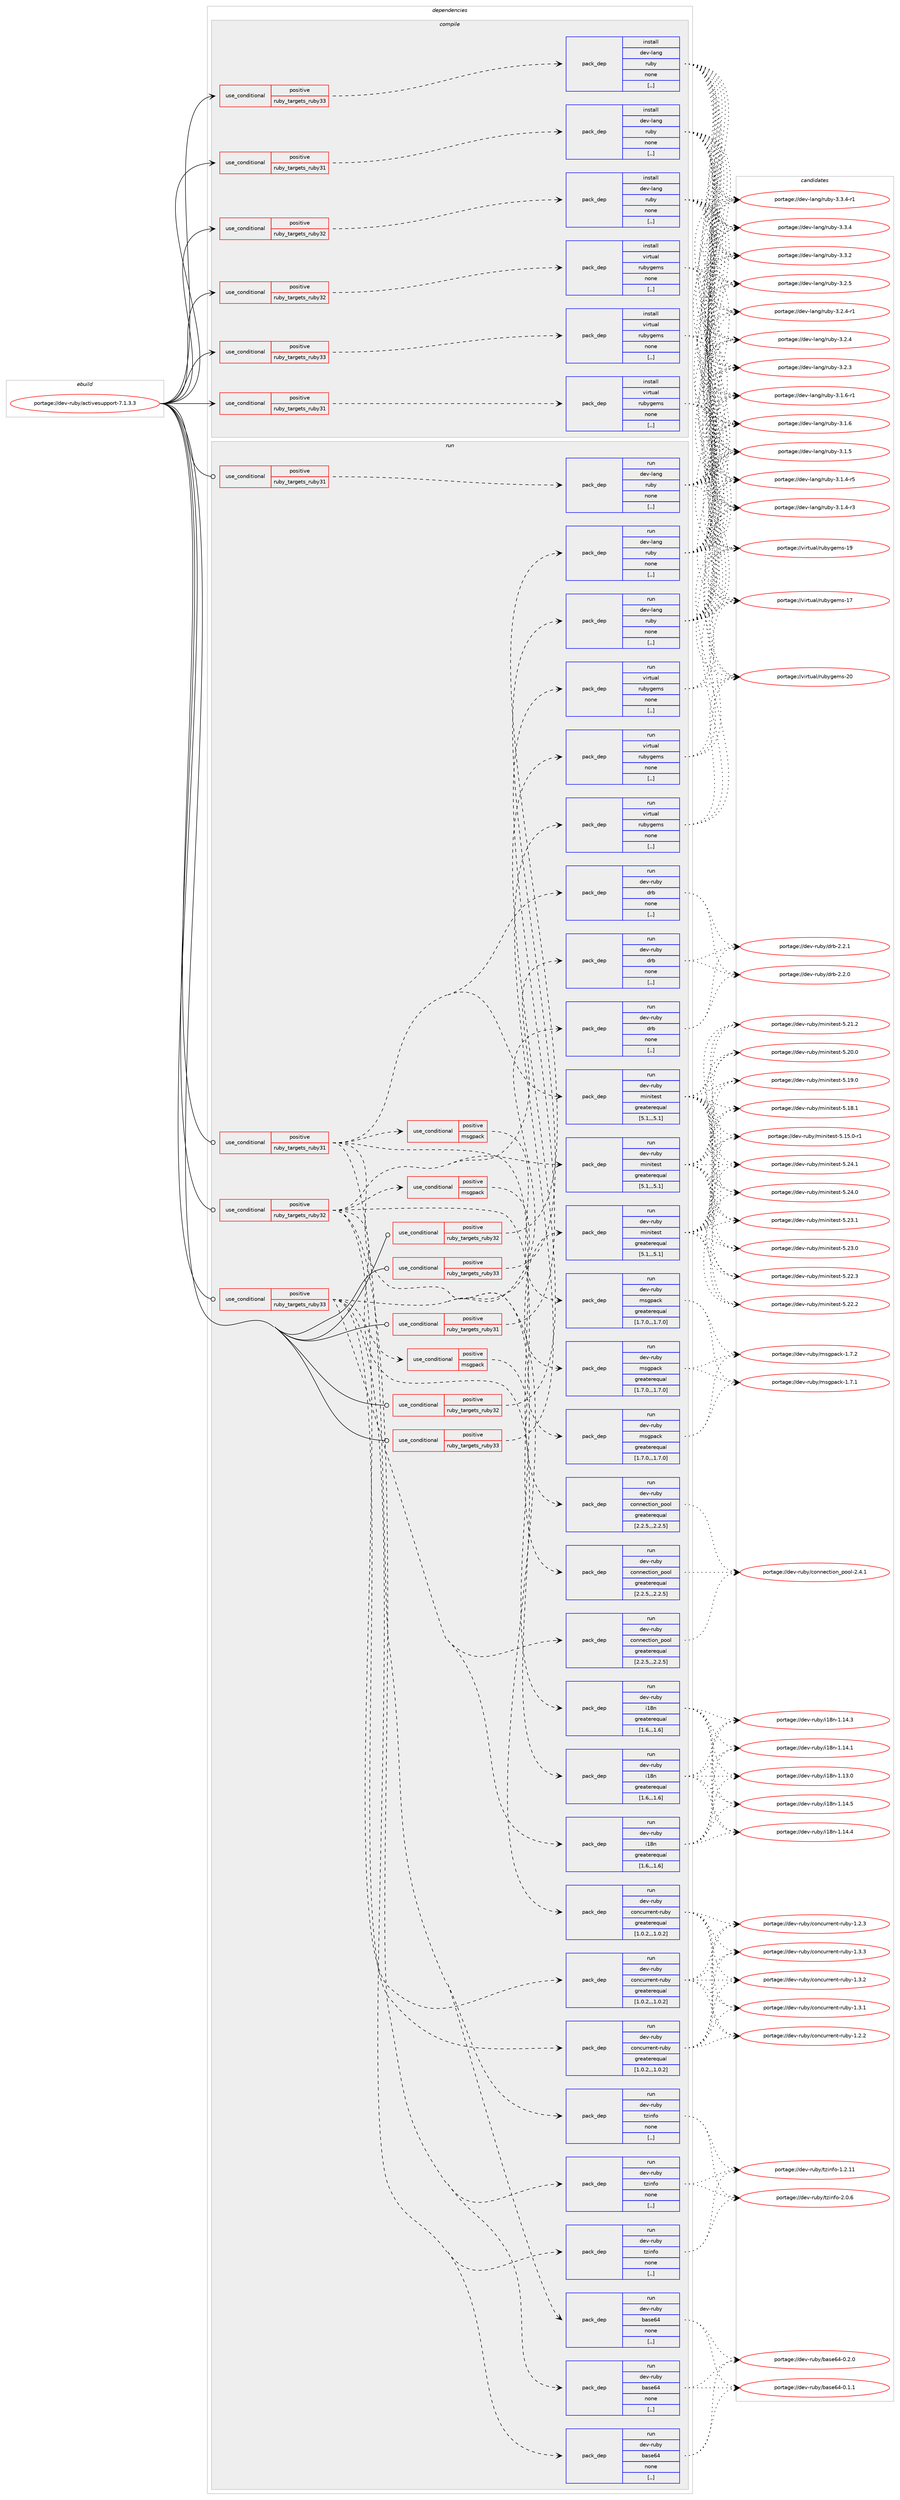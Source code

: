 digraph prolog {

# *************
# Graph options
# *************

newrank=true;
concentrate=true;
compound=true;
graph [rankdir=LR,fontname=Helvetica,fontsize=10,ranksep=1.5];#, ranksep=2.5, nodesep=0.2];
edge  [arrowhead=vee];
node  [fontname=Helvetica,fontsize=10];

# **********
# The ebuild
# **********

subgraph cluster_leftcol {
color=gray;
label=<<i>ebuild</i>>;
id [label="portage://dev-ruby/activesupport-7.1.3.3", color=red, width=4, href="../dev-ruby/activesupport-7.1.3.3.svg"];
}

# ****************
# The dependencies
# ****************

subgraph cluster_midcol {
color=gray;
label=<<i>dependencies</i>>;
subgraph cluster_compile {
fillcolor="#eeeeee";
style=filled;
label=<<i>compile</i>>;
subgraph cond43971 {
dependency175594 [label=<<TABLE BORDER="0" CELLBORDER="1" CELLSPACING="0" CELLPADDING="4"><TR><TD ROWSPAN="3" CELLPADDING="10">use_conditional</TD></TR><TR><TD>positive</TD></TR><TR><TD>ruby_targets_ruby31</TD></TR></TABLE>>, shape=none, color=red];
subgraph pack130342 {
dependency175595 [label=<<TABLE BORDER="0" CELLBORDER="1" CELLSPACING="0" CELLPADDING="4" WIDTH="220"><TR><TD ROWSPAN="6" CELLPADDING="30">pack_dep</TD></TR><TR><TD WIDTH="110">install</TD></TR><TR><TD>dev-lang</TD></TR><TR><TD>ruby</TD></TR><TR><TD>none</TD></TR><TR><TD>[,,]</TD></TR></TABLE>>, shape=none, color=blue];
}
dependency175594:e -> dependency175595:w [weight=20,style="dashed",arrowhead="vee"];
}
id:e -> dependency175594:w [weight=20,style="solid",arrowhead="vee"];
subgraph cond43972 {
dependency175596 [label=<<TABLE BORDER="0" CELLBORDER="1" CELLSPACING="0" CELLPADDING="4"><TR><TD ROWSPAN="3" CELLPADDING="10">use_conditional</TD></TR><TR><TD>positive</TD></TR><TR><TD>ruby_targets_ruby31</TD></TR></TABLE>>, shape=none, color=red];
subgraph pack130343 {
dependency175597 [label=<<TABLE BORDER="0" CELLBORDER="1" CELLSPACING="0" CELLPADDING="4" WIDTH="220"><TR><TD ROWSPAN="6" CELLPADDING="30">pack_dep</TD></TR><TR><TD WIDTH="110">install</TD></TR><TR><TD>virtual</TD></TR><TR><TD>rubygems</TD></TR><TR><TD>none</TD></TR><TR><TD>[,,]</TD></TR></TABLE>>, shape=none, color=blue];
}
dependency175596:e -> dependency175597:w [weight=20,style="dashed",arrowhead="vee"];
}
id:e -> dependency175596:w [weight=20,style="solid",arrowhead="vee"];
subgraph cond43973 {
dependency175598 [label=<<TABLE BORDER="0" CELLBORDER="1" CELLSPACING="0" CELLPADDING="4"><TR><TD ROWSPAN="3" CELLPADDING="10">use_conditional</TD></TR><TR><TD>positive</TD></TR><TR><TD>ruby_targets_ruby32</TD></TR></TABLE>>, shape=none, color=red];
subgraph pack130344 {
dependency175599 [label=<<TABLE BORDER="0" CELLBORDER="1" CELLSPACING="0" CELLPADDING="4" WIDTH="220"><TR><TD ROWSPAN="6" CELLPADDING="30">pack_dep</TD></TR><TR><TD WIDTH="110">install</TD></TR><TR><TD>dev-lang</TD></TR><TR><TD>ruby</TD></TR><TR><TD>none</TD></TR><TR><TD>[,,]</TD></TR></TABLE>>, shape=none, color=blue];
}
dependency175598:e -> dependency175599:w [weight=20,style="dashed",arrowhead="vee"];
}
id:e -> dependency175598:w [weight=20,style="solid",arrowhead="vee"];
subgraph cond43974 {
dependency175600 [label=<<TABLE BORDER="0" CELLBORDER="1" CELLSPACING="0" CELLPADDING="4"><TR><TD ROWSPAN="3" CELLPADDING="10">use_conditional</TD></TR><TR><TD>positive</TD></TR><TR><TD>ruby_targets_ruby32</TD></TR></TABLE>>, shape=none, color=red];
subgraph pack130345 {
dependency175601 [label=<<TABLE BORDER="0" CELLBORDER="1" CELLSPACING="0" CELLPADDING="4" WIDTH="220"><TR><TD ROWSPAN="6" CELLPADDING="30">pack_dep</TD></TR><TR><TD WIDTH="110">install</TD></TR><TR><TD>virtual</TD></TR><TR><TD>rubygems</TD></TR><TR><TD>none</TD></TR><TR><TD>[,,]</TD></TR></TABLE>>, shape=none, color=blue];
}
dependency175600:e -> dependency175601:w [weight=20,style="dashed",arrowhead="vee"];
}
id:e -> dependency175600:w [weight=20,style="solid",arrowhead="vee"];
subgraph cond43975 {
dependency175602 [label=<<TABLE BORDER="0" CELLBORDER="1" CELLSPACING="0" CELLPADDING="4"><TR><TD ROWSPAN="3" CELLPADDING="10">use_conditional</TD></TR><TR><TD>positive</TD></TR><TR><TD>ruby_targets_ruby33</TD></TR></TABLE>>, shape=none, color=red];
subgraph pack130346 {
dependency175603 [label=<<TABLE BORDER="0" CELLBORDER="1" CELLSPACING="0" CELLPADDING="4" WIDTH="220"><TR><TD ROWSPAN="6" CELLPADDING="30">pack_dep</TD></TR><TR><TD WIDTH="110">install</TD></TR><TR><TD>dev-lang</TD></TR><TR><TD>ruby</TD></TR><TR><TD>none</TD></TR><TR><TD>[,,]</TD></TR></TABLE>>, shape=none, color=blue];
}
dependency175602:e -> dependency175603:w [weight=20,style="dashed",arrowhead="vee"];
}
id:e -> dependency175602:w [weight=20,style="solid",arrowhead="vee"];
subgraph cond43976 {
dependency175604 [label=<<TABLE BORDER="0" CELLBORDER="1" CELLSPACING="0" CELLPADDING="4"><TR><TD ROWSPAN="3" CELLPADDING="10">use_conditional</TD></TR><TR><TD>positive</TD></TR><TR><TD>ruby_targets_ruby33</TD></TR></TABLE>>, shape=none, color=red];
subgraph pack130347 {
dependency175605 [label=<<TABLE BORDER="0" CELLBORDER="1" CELLSPACING="0" CELLPADDING="4" WIDTH="220"><TR><TD ROWSPAN="6" CELLPADDING="30">pack_dep</TD></TR><TR><TD WIDTH="110">install</TD></TR><TR><TD>virtual</TD></TR><TR><TD>rubygems</TD></TR><TR><TD>none</TD></TR><TR><TD>[,,]</TD></TR></TABLE>>, shape=none, color=blue];
}
dependency175604:e -> dependency175605:w [weight=20,style="dashed",arrowhead="vee"];
}
id:e -> dependency175604:w [weight=20,style="solid",arrowhead="vee"];
}
subgraph cluster_compileandrun {
fillcolor="#eeeeee";
style=filled;
label=<<i>compile and run</i>>;
}
subgraph cluster_run {
fillcolor="#eeeeee";
style=filled;
label=<<i>run</i>>;
subgraph cond43977 {
dependency175606 [label=<<TABLE BORDER="0" CELLBORDER="1" CELLSPACING="0" CELLPADDING="4"><TR><TD ROWSPAN="3" CELLPADDING="10">use_conditional</TD></TR><TR><TD>positive</TD></TR><TR><TD>ruby_targets_ruby31</TD></TR></TABLE>>, shape=none, color=red];
subgraph pack130348 {
dependency175607 [label=<<TABLE BORDER="0" CELLBORDER="1" CELLSPACING="0" CELLPADDING="4" WIDTH="220"><TR><TD ROWSPAN="6" CELLPADDING="30">pack_dep</TD></TR><TR><TD WIDTH="110">run</TD></TR><TR><TD>dev-lang</TD></TR><TR><TD>ruby</TD></TR><TR><TD>none</TD></TR><TR><TD>[,,]</TD></TR></TABLE>>, shape=none, color=blue];
}
dependency175606:e -> dependency175607:w [weight=20,style="dashed",arrowhead="vee"];
}
id:e -> dependency175606:w [weight=20,style="solid",arrowhead="odot"];
subgraph cond43978 {
dependency175608 [label=<<TABLE BORDER="0" CELLBORDER="1" CELLSPACING="0" CELLPADDING="4"><TR><TD ROWSPAN="3" CELLPADDING="10">use_conditional</TD></TR><TR><TD>positive</TD></TR><TR><TD>ruby_targets_ruby31</TD></TR></TABLE>>, shape=none, color=red];
subgraph pack130349 {
dependency175609 [label=<<TABLE BORDER="0" CELLBORDER="1" CELLSPACING="0" CELLPADDING="4" WIDTH="220"><TR><TD ROWSPAN="6" CELLPADDING="30">pack_dep</TD></TR><TR><TD WIDTH="110">run</TD></TR><TR><TD>dev-ruby</TD></TR><TR><TD>base64</TD></TR><TR><TD>none</TD></TR><TR><TD>[,,]</TD></TR></TABLE>>, shape=none, color=blue];
}
dependency175608:e -> dependency175609:w [weight=20,style="dashed",arrowhead="vee"];
subgraph pack130350 {
dependency175610 [label=<<TABLE BORDER="0" CELLBORDER="1" CELLSPACING="0" CELLPADDING="4" WIDTH="220"><TR><TD ROWSPAN="6" CELLPADDING="30">pack_dep</TD></TR><TR><TD WIDTH="110">run</TD></TR><TR><TD>dev-ruby</TD></TR><TR><TD>concurrent-ruby</TD></TR><TR><TD>greaterequal</TD></TR><TR><TD>[1.0.2,,,1.0.2]</TD></TR></TABLE>>, shape=none, color=blue];
}
dependency175608:e -> dependency175610:w [weight=20,style="dashed",arrowhead="vee"];
subgraph pack130351 {
dependency175611 [label=<<TABLE BORDER="0" CELLBORDER="1" CELLSPACING="0" CELLPADDING="4" WIDTH="220"><TR><TD ROWSPAN="6" CELLPADDING="30">pack_dep</TD></TR><TR><TD WIDTH="110">run</TD></TR><TR><TD>dev-ruby</TD></TR><TR><TD>connection_pool</TD></TR><TR><TD>greaterequal</TD></TR><TR><TD>[2.2.5,,,2.2.5]</TD></TR></TABLE>>, shape=none, color=blue];
}
dependency175608:e -> dependency175611:w [weight=20,style="dashed",arrowhead="vee"];
subgraph pack130352 {
dependency175612 [label=<<TABLE BORDER="0" CELLBORDER="1" CELLSPACING="0" CELLPADDING="4" WIDTH="220"><TR><TD ROWSPAN="6" CELLPADDING="30">pack_dep</TD></TR><TR><TD WIDTH="110">run</TD></TR><TR><TD>dev-ruby</TD></TR><TR><TD>drb</TD></TR><TR><TD>none</TD></TR><TR><TD>[,,]</TD></TR></TABLE>>, shape=none, color=blue];
}
dependency175608:e -> dependency175612:w [weight=20,style="dashed",arrowhead="vee"];
subgraph pack130353 {
dependency175613 [label=<<TABLE BORDER="0" CELLBORDER="1" CELLSPACING="0" CELLPADDING="4" WIDTH="220"><TR><TD ROWSPAN="6" CELLPADDING="30">pack_dep</TD></TR><TR><TD WIDTH="110">run</TD></TR><TR><TD>dev-ruby</TD></TR><TR><TD>i18n</TD></TR><TR><TD>greaterequal</TD></TR><TR><TD>[1.6,,,1.6]</TD></TR></TABLE>>, shape=none, color=blue];
}
dependency175608:e -> dependency175613:w [weight=20,style="dashed",arrowhead="vee"];
subgraph pack130354 {
dependency175614 [label=<<TABLE BORDER="0" CELLBORDER="1" CELLSPACING="0" CELLPADDING="4" WIDTH="220"><TR><TD ROWSPAN="6" CELLPADDING="30">pack_dep</TD></TR><TR><TD WIDTH="110">run</TD></TR><TR><TD>dev-ruby</TD></TR><TR><TD>minitest</TD></TR><TR><TD>greaterequal</TD></TR><TR><TD>[5.1,,,5.1]</TD></TR></TABLE>>, shape=none, color=blue];
}
dependency175608:e -> dependency175614:w [weight=20,style="dashed",arrowhead="vee"];
subgraph pack130355 {
dependency175615 [label=<<TABLE BORDER="0" CELLBORDER="1" CELLSPACING="0" CELLPADDING="4" WIDTH="220"><TR><TD ROWSPAN="6" CELLPADDING="30">pack_dep</TD></TR><TR><TD WIDTH="110">run</TD></TR><TR><TD>dev-ruby</TD></TR><TR><TD>tzinfo</TD></TR><TR><TD>none</TD></TR><TR><TD>[,,]</TD></TR></TABLE>>, shape=none, color=blue];
}
dependency175608:e -> dependency175615:w [weight=20,style="dashed",arrowhead="vee"];
subgraph cond43979 {
dependency175616 [label=<<TABLE BORDER="0" CELLBORDER="1" CELLSPACING="0" CELLPADDING="4"><TR><TD ROWSPAN="3" CELLPADDING="10">use_conditional</TD></TR><TR><TD>positive</TD></TR><TR><TD>msgpack</TD></TR></TABLE>>, shape=none, color=red];
subgraph pack130356 {
dependency175617 [label=<<TABLE BORDER="0" CELLBORDER="1" CELLSPACING="0" CELLPADDING="4" WIDTH="220"><TR><TD ROWSPAN="6" CELLPADDING="30">pack_dep</TD></TR><TR><TD WIDTH="110">run</TD></TR><TR><TD>dev-ruby</TD></TR><TR><TD>msgpack</TD></TR><TR><TD>greaterequal</TD></TR><TR><TD>[1.7.0,,,1.7.0]</TD></TR></TABLE>>, shape=none, color=blue];
}
dependency175616:e -> dependency175617:w [weight=20,style="dashed",arrowhead="vee"];
}
dependency175608:e -> dependency175616:w [weight=20,style="dashed",arrowhead="vee"];
}
id:e -> dependency175608:w [weight=20,style="solid",arrowhead="odot"];
subgraph cond43980 {
dependency175618 [label=<<TABLE BORDER="0" CELLBORDER="1" CELLSPACING="0" CELLPADDING="4"><TR><TD ROWSPAN="3" CELLPADDING="10">use_conditional</TD></TR><TR><TD>positive</TD></TR><TR><TD>ruby_targets_ruby31</TD></TR></TABLE>>, shape=none, color=red];
subgraph pack130357 {
dependency175619 [label=<<TABLE BORDER="0" CELLBORDER="1" CELLSPACING="0" CELLPADDING="4" WIDTH="220"><TR><TD ROWSPAN="6" CELLPADDING="30">pack_dep</TD></TR><TR><TD WIDTH="110">run</TD></TR><TR><TD>virtual</TD></TR><TR><TD>rubygems</TD></TR><TR><TD>none</TD></TR><TR><TD>[,,]</TD></TR></TABLE>>, shape=none, color=blue];
}
dependency175618:e -> dependency175619:w [weight=20,style="dashed",arrowhead="vee"];
}
id:e -> dependency175618:w [weight=20,style="solid",arrowhead="odot"];
subgraph cond43981 {
dependency175620 [label=<<TABLE BORDER="0" CELLBORDER="1" CELLSPACING="0" CELLPADDING="4"><TR><TD ROWSPAN="3" CELLPADDING="10">use_conditional</TD></TR><TR><TD>positive</TD></TR><TR><TD>ruby_targets_ruby32</TD></TR></TABLE>>, shape=none, color=red];
subgraph pack130358 {
dependency175621 [label=<<TABLE BORDER="0" CELLBORDER="1" CELLSPACING="0" CELLPADDING="4" WIDTH="220"><TR><TD ROWSPAN="6" CELLPADDING="30">pack_dep</TD></TR><TR><TD WIDTH="110">run</TD></TR><TR><TD>dev-lang</TD></TR><TR><TD>ruby</TD></TR><TR><TD>none</TD></TR><TR><TD>[,,]</TD></TR></TABLE>>, shape=none, color=blue];
}
dependency175620:e -> dependency175621:w [weight=20,style="dashed",arrowhead="vee"];
}
id:e -> dependency175620:w [weight=20,style="solid",arrowhead="odot"];
subgraph cond43982 {
dependency175622 [label=<<TABLE BORDER="0" CELLBORDER="1" CELLSPACING="0" CELLPADDING="4"><TR><TD ROWSPAN="3" CELLPADDING="10">use_conditional</TD></TR><TR><TD>positive</TD></TR><TR><TD>ruby_targets_ruby32</TD></TR></TABLE>>, shape=none, color=red];
subgraph pack130359 {
dependency175623 [label=<<TABLE BORDER="0" CELLBORDER="1" CELLSPACING="0" CELLPADDING="4" WIDTH="220"><TR><TD ROWSPAN="6" CELLPADDING="30">pack_dep</TD></TR><TR><TD WIDTH="110">run</TD></TR><TR><TD>dev-ruby</TD></TR><TR><TD>base64</TD></TR><TR><TD>none</TD></TR><TR><TD>[,,]</TD></TR></TABLE>>, shape=none, color=blue];
}
dependency175622:e -> dependency175623:w [weight=20,style="dashed",arrowhead="vee"];
subgraph pack130360 {
dependency175624 [label=<<TABLE BORDER="0" CELLBORDER="1" CELLSPACING="0" CELLPADDING="4" WIDTH="220"><TR><TD ROWSPAN="6" CELLPADDING="30">pack_dep</TD></TR><TR><TD WIDTH="110">run</TD></TR><TR><TD>dev-ruby</TD></TR><TR><TD>concurrent-ruby</TD></TR><TR><TD>greaterequal</TD></TR><TR><TD>[1.0.2,,,1.0.2]</TD></TR></TABLE>>, shape=none, color=blue];
}
dependency175622:e -> dependency175624:w [weight=20,style="dashed",arrowhead="vee"];
subgraph pack130361 {
dependency175625 [label=<<TABLE BORDER="0" CELLBORDER="1" CELLSPACING="0" CELLPADDING="4" WIDTH="220"><TR><TD ROWSPAN="6" CELLPADDING="30">pack_dep</TD></TR><TR><TD WIDTH="110">run</TD></TR><TR><TD>dev-ruby</TD></TR><TR><TD>connection_pool</TD></TR><TR><TD>greaterequal</TD></TR><TR><TD>[2.2.5,,,2.2.5]</TD></TR></TABLE>>, shape=none, color=blue];
}
dependency175622:e -> dependency175625:w [weight=20,style="dashed",arrowhead="vee"];
subgraph pack130362 {
dependency175626 [label=<<TABLE BORDER="0" CELLBORDER="1" CELLSPACING="0" CELLPADDING="4" WIDTH="220"><TR><TD ROWSPAN="6" CELLPADDING="30">pack_dep</TD></TR><TR><TD WIDTH="110">run</TD></TR><TR><TD>dev-ruby</TD></TR><TR><TD>drb</TD></TR><TR><TD>none</TD></TR><TR><TD>[,,]</TD></TR></TABLE>>, shape=none, color=blue];
}
dependency175622:e -> dependency175626:w [weight=20,style="dashed",arrowhead="vee"];
subgraph pack130363 {
dependency175627 [label=<<TABLE BORDER="0" CELLBORDER="1" CELLSPACING="0" CELLPADDING="4" WIDTH="220"><TR><TD ROWSPAN="6" CELLPADDING="30">pack_dep</TD></TR><TR><TD WIDTH="110">run</TD></TR><TR><TD>dev-ruby</TD></TR><TR><TD>i18n</TD></TR><TR><TD>greaterequal</TD></TR><TR><TD>[1.6,,,1.6]</TD></TR></TABLE>>, shape=none, color=blue];
}
dependency175622:e -> dependency175627:w [weight=20,style="dashed",arrowhead="vee"];
subgraph pack130364 {
dependency175628 [label=<<TABLE BORDER="0" CELLBORDER="1" CELLSPACING="0" CELLPADDING="4" WIDTH="220"><TR><TD ROWSPAN="6" CELLPADDING="30">pack_dep</TD></TR><TR><TD WIDTH="110">run</TD></TR><TR><TD>dev-ruby</TD></TR><TR><TD>minitest</TD></TR><TR><TD>greaterequal</TD></TR><TR><TD>[5.1,,,5.1]</TD></TR></TABLE>>, shape=none, color=blue];
}
dependency175622:e -> dependency175628:w [weight=20,style="dashed",arrowhead="vee"];
subgraph pack130365 {
dependency175629 [label=<<TABLE BORDER="0" CELLBORDER="1" CELLSPACING="0" CELLPADDING="4" WIDTH="220"><TR><TD ROWSPAN="6" CELLPADDING="30">pack_dep</TD></TR><TR><TD WIDTH="110">run</TD></TR><TR><TD>dev-ruby</TD></TR><TR><TD>tzinfo</TD></TR><TR><TD>none</TD></TR><TR><TD>[,,]</TD></TR></TABLE>>, shape=none, color=blue];
}
dependency175622:e -> dependency175629:w [weight=20,style="dashed",arrowhead="vee"];
subgraph cond43983 {
dependency175630 [label=<<TABLE BORDER="0" CELLBORDER="1" CELLSPACING="0" CELLPADDING="4"><TR><TD ROWSPAN="3" CELLPADDING="10">use_conditional</TD></TR><TR><TD>positive</TD></TR><TR><TD>msgpack</TD></TR></TABLE>>, shape=none, color=red];
subgraph pack130366 {
dependency175631 [label=<<TABLE BORDER="0" CELLBORDER="1" CELLSPACING="0" CELLPADDING="4" WIDTH="220"><TR><TD ROWSPAN="6" CELLPADDING="30">pack_dep</TD></TR><TR><TD WIDTH="110">run</TD></TR><TR><TD>dev-ruby</TD></TR><TR><TD>msgpack</TD></TR><TR><TD>greaterequal</TD></TR><TR><TD>[1.7.0,,,1.7.0]</TD></TR></TABLE>>, shape=none, color=blue];
}
dependency175630:e -> dependency175631:w [weight=20,style="dashed",arrowhead="vee"];
}
dependency175622:e -> dependency175630:w [weight=20,style="dashed",arrowhead="vee"];
}
id:e -> dependency175622:w [weight=20,style="solid",arrowhead="odot"];
subgraph cond43984 {
dependency175632 [label=<<TABLE BORDER="0" CELLBORDER="1" CELLSPACING="0" CELLPADDING="4"><TR><TD ROWSPAN="3" CELLPADDING="10">use_conditional</TD></TR><TR><TD>positive</TD></TR><TR><TD>ruby_targets_ruby32</TD></TR></TABLE>>, shape=none, color=red];
subgraph pack130367 {
dependency175633 [label=<<TABLE BORDER="0" CELLBORDER="1" CELLSPACING="0" CELLPADDING="4" WIDTH="220"><TR><TD ROWSPAN="6" CELLPADDING="30">pack_dep</TD></TR><TR><TD WIDTH="110">run</TD></TR><TR><TD>virtual</TD></TR><TR><TD>rubygems</TD></TR><TR><TD>none</TD></TR><TR><TD>[,,]</TD></TR></TABLE>>, shape=none, color=blue];
}
dependency175632:e -> dependency175633:w [weight=20,style="dashed",arrowhead="vee"];
}
id:e -> dependency175632:w [weight=20,style="solid",arrowhead="odot"];
subgraph cond43985 {
dependency175634 [label=<<TABLE BORDER="0" CELLBORDER="1" CELLSPACING="0" CELLPADDING="4"><TR><TD ROWSPAN="3" CELLPADDING="10">use_conditional</TD></TR><TR><TD>positive</TD></TR><TR><TD>ruby_targets_ruby33</TD></TR></TABLE>>, shape=none, color=red];
subgraph pack130368 {
dependency175635 [label=<<TABLE BORDER="0" CELLBORDER="1" CELLSPACING="0" CELLPADDING="4" WIDTH="220"><TR><TD ROWSPAN="6" CELLPADDING="30">pack_dep</TD></TR><TR><TD WIDTH="110">run</TD></TR><TR><TD>dev-lang</TD></TR><TR><TD>ruby</TD></TR><TR><TD>none</TD></TR><TR><TD>[,,]</TD></TR></TABLE>>, shape=none, color=blue];
}
dependency175634:e -> dependency175635:w [weight=20,style="dashed",arrowhead="vee"];
}
id:e -> dependency175634:w [weight=20,style="solid",arrowhead="odot"];
subgraph cond43986 {
dependency175636 [label=<<TABLE BORDER="0" CELLBORDER="1" CELLSPACING="0" CELLPADDING="4"><TR><TD ROWSPAN="3" CELLPADDING="10">use_conditional</TD></TR><TR><TD>positive</TD></TR><TR><TD>ruby_targets_ruby33</TD></TR></TABLE>>, shape=none, color=red];
subgraph pack130369 {
dependency175637 [label=<<TABLE BORDER="0" CELLBORDER="1" CELLSPACING="0" CELLPADDING="4" WIDTH="220"><TR><TD ROWSPAN="6" CELLPADDING="30">pack_dep</TD></TR><TR><TD WIDTH="110">run</TD></TR><TR><TD>dev-ruby</TD></TR><TR><TD>base64</TD></TR><TR><TD>none</TD></TR><TR><TD>[,,]</TD></TR></TABLE>>, shape=none, color=blue];
}
dependency175636:e -> dependency175637:w [weight=20,style="dashed",arrowhead="vee"];
subgraph pack130370 {
dependency175638 [label=<<TABLE BORDER="0" CELLBORDER="1" CELLSPACING="0" CELLPADDING="4" WIDTH="220"><TR><TD ROWSPAN="6" CELLPADDING="30">pack_dep</TD></TR><TR><TD WIDTH="110">run</TD></TR><TR><TD>dev-ruby</TD></TR><TR><TD>concurrent-ruby</TD></TR><TR><TD>greaterequal</TD></TR><TR><TD>[1.0.2,,,1.0.2]</TD></TR></TABLE>>, shape=none, color=blue];
}
dependency175636:e -> dependency175638:w [weight=20,style="dashed",arrowhead="vee"];
subgraph pack130371 {
dependency175639 [label=<<TABLE BORDER="0" CELLBORDER="1" CELLSPACING="0" CELLPADDING="4" WIDTH="220"><TR><TD ROWSPAN="6" CELLPADDING="30">pack_dep</TD></TR><TR><TD WIDTH="110">run</TD></TR><TR><TD>dev-ruby</TD></TR><TR><TD>connection_pool</TD></TR><TR><TD>greaterequal</TD></TR><TR><TD>[2.2.5,,,2.2.5]</TD></TR></TABLE>>, shape=none, color=blue];
}
dependency175636:e -> dependency175639:w [weight=20,style="dashed",arrowhead="vee"];
subgraph pack130372 {
dependency175640 [label=<<TABLE BORDER="0" CELLBORDER="1" CELLSPACING="0" CELLPADDING="4" WIDTH="220"><TR><TD ROWSPAN="6" CELLPADDING="30">pack_dep</TD></TR><TR><TD WIDTH="110">run</TD></TR><TR><TD>dev-ruby</TD></TR><TR><TD>drb</TD></TR><TR><TD>none</TD></TR><TR><TD>[,,]</TD></TR></TABLE>>, shape=none, color=blue];
}
dependency175636:e -> dependency175640:w [weight=20,style="dashed",arrowhead="vee"];
subgraph pack130373 {
dependency175641 [label=<<TABLE BORDER="0" CELLBORDER="1" CELLSPACING="0" CELLPADDING="4" WIDTH="220"><TR><TD ROWSPAN="6" CELLPADDING="30">pack_dep</TD></TR><TR><TD WIDTH="110">run</TD></TR><TR><TD>dev-ruby</TD></TR><TR><TD>i18n</TD></TR><TR><TD>greaterequal</TD></TR><TR><TD>[1.6,,,1.6]</TD></TR></TABLE>>, shape=none, color=blue];
}
dependency175636:e -> dependency175641:w [weight=20,style="dashed",arrowhead="vee"];
subgraph pack130374 {
dependency175642 [label=<<TABLE BORDER="0" CELLBORDER="1" CELLSPACING="0" CELLPADDING="4" WIDTH="220"><TR><TD ROWSPAN="6" CELLPADDING="30">pack_dep</TD></TR><TR><TD WIDTH="110">run</TD></TR><TR><TD>dev-ruby</TD></TR><TR><TD>minitest</TD></TR><TR><TD>greaterequal</TD></TR><TR><TD>[5.1,,,5.1]</TD></TR></TABLE>>, shape=none, color=blue];
}
dependency175636:e -> dependency175642:w [weight=20,style="dashed",arrowhead="vee"];
subgraph pack130375 {
dependency175643 [label=<<TABLE BORDER="0" CELLBORDER="1" CELLSPACING="0" CELLPADDING="4" WIDTH="220"><TR><TD ROWSPAN="6" CELLPADDING="30">pack_dep</TD></TR><TR><TD WIDTH="110">run</TD></TR><TR><TD>dev-ruby</TD></TR><TR><TD>tzinfo</TD></TR><TR><TD>none</TD></TR><TR><TD>[,,]</TD></TR></TABLE>>, shape=none, color=blue];
}
dependency175636:e -> dependency175643:w [weight=20,style="dashed",arrowhead="vee"];
subgraph cond43987 {
dependency175644 [label=<<TABLE BORDER="0" CELLBORDER="1" CELLSPACING="0" CELLPADDING="4"><TR><TD ROWSPAN="3" CELLPADDING="10">use_conditional</TD></TR><TR><TD>positive</TD></TR><TR><TD>msgpack</TD></TR></TABLE>>, shape=none, color=red];
subgraph pack130376 {
dependency175645 [label=<<TABLE BORDER="0" CELLBORDER="1" CELLSPACING="0" CELLPADDING="4" WIDTH="220"><TR><TD ROWSPAN="6" CELLPADDING="30">pack_dep</TD></TR><TR><TD WIDTH="110">run</TD></TR><TR><TD>dev-ruby</TD></TR><TR><TD>msgpack</TD></TR><TR><TD>greaterequal</TD></TR><TR><TD>[1.7.0,,,1.7.0]</TD></TR></TABLE>>, shape=none, color=blue];
}
dependency175644:e -> dependency175645:w [weight=20,style="dashed",arrowhead="vee"];
}
dependency175636:e -> dependency175644:w [weight=20,style="dashed",arrowhead="vee"];
}
id:e -> dependency175636:w [weight=20,style="solid",arrowhead="odot"];
subgraph cond43988 {
dependency175646 [label=<<TABLE BORDER="0" CELLBORDER="1" CELLSPACING="0" CELLPADDING="4"><TR><TD ROWSPAN="3" CELLPADDING="10">use_conditional</TD></TR><TR><TD>positive</TD></TR><TR><TD>ruby_targets_ruby33</TD></TR></TABLE>>, shape=none, color=red];
subgraph pack130377 {
dependency175647 [label=<<TABLE BORDER="0" CELLBORDER="1" CELLSPACING="0" CELLPADDING="4" WIDTH="220"><TR><TD ROWSPAN="6" CELLPADDING="30">pack_dep</TD></TR><TR><TD WIDTH="110">run</TD></TR><TR><TD>virtual</TD></TR><TR><TD>rubygems</TD></TR><TR><TD>none</TD></TR><TR><TD>[,,]</TD></TR></TABLE>>, shape=none, color=blue];
}
dependency175646:e -> dependency175647:w [weight=20,style="dashed",arrowhead="vee"];
}
id:e -> dependency175646:w [weight=20,style="solid",arrowhead="odot"];
}
}

# **************
# The candidates
# **************

subgraph cluster_choices {
rank=same;
color=gray;
label=<<i>candidates</i>>;

subgraph choice130342 {
color=black;
nodesep=1;
choice100101118451089711010347114117981214551465146524511449 [label="portage://dev-lang/ruby-3.3.4-r1", color=red, width=4,href="../dev-lang/ruby-3.3.4-r1.svg"];
choice10010111845108971101034711411798121455146514652 [label="portage://dev-lang/ruby-3.3.4", color=red, width=4,href="../dev-lang/ruby-3.3.4.svg"];
choice10010111845108971101034711411798121455146514650 [label="portage://dev-lang/ruby-3.3.2", color=red, width=4,href="../dev-lang/ruby-3.3.2.svg"];
choice10010111845108971101034711411798121455146504653 [label="portage://dev-lang/ruby-3.2.5", color=red, width=4,href="../dev-lang/ruby-3.2.5.svg"];
choice100101118451089711010347114117981214551465046524511449 [label="portage://dev-lang/ruby-3.2.4-r1", color=red, width=4,href="../dev-lang/ruby-3.2.4-r1.svg"];
choice10010111845108971101034711411798121455146504652 [label="portage://dev-lang/ruby-3.2.4", color=red, width=4,href="../dev-lang/ruby-3.2.4.svg"];
choice10010111845108971101034711411798121455146504651 [label="portage://dev-lang/ruby-3.2.3", color=red, width=4,href="../dev-lang/ruby-3.2.3.svg"];
choice100101118451089711010347114117981214551464946544511449 [label="portage://dev-lang/ruby-3.1.6-r1", color=red, width=4,href="../dev-lang/ruby-3.1.6-r1.svg"];
choice10010111845108971101034711411798121455146494654 [label="portage://dev-lang/ruby-3.1.6", color=red, width=4,href="../dev-lang/ruby-3.1.6.svg"];
choice10010111845108971101034711411798121455146494653 [label="portage://dev-lang/ruby-3.1.5", color=red, width=4,href="../dev-lang/ruby-3.1.5.svg"];
choice100101118451089711010347114117981214551464946524511453 [label="portage://dev-lang/ruby-3.1.4-r5", color=red, width=4,href="../dev-lang/ruby-3.1.4-r5.svg"];
choice100101118451089711010347114117981214551464946524511451 [label="portage://dev-lang/ruby-3.1.4-r3", color=red, width=4,href="../dev-lang/ruby-3.1.4-r3.svg"];
dependency175595:e -> choice100101118451089711010347114117981214551465146524511449:w [style=dotted,weight="100"];
dependency175595:e -> choice10010111845108971101034711411798121455146514652:w [style=dotted,weight="100"];
dependency175595:e -> choice10010111845108971101034711411798121455146514650:w [style=dotted,weight="100"];
dependency175595:e -> choice10010111845108971101034711411798121455146504653:w [style=dotted,weight="100"];
dependency175595:e -> choice100101118451089711010347114117981214551465046524511449:w [style=dotted,weight="100"];
dependency175595:e -> choice10010111845108971101034711411798121455146504652:w [style=dotted,weight="100"];
dependency175595:e -> choice10010111845108971101034711411798121455146504651:w [style=dotted,weight="100"];
dependency175595:e -> choice100101118451089711010347114117981214551464946544511449:w [style=dotted,weight="100"];
dependency175595:e -> choice10010111845108971101034711411798121455146494654:w [style=dotted,weight="100"];
dependency175595:e -> choice10010111845108971101034711411798121455146494653:w [style=dotted,weight="100"];
dependency175595:e -> choice100101118451089711010347114117981214551464946524511453:w [style=dotted,weight="100"];
dependency175595:e -> choice100101118451089711010347114117981214551464946524511451:w [style=dotted,weight="100"];
}
subgraph choice130343 {
color=black;
nodesep=1;
choice118105114116117971084711411798121103101109115455048 [label="portage://virtual/rubygems-20", color=red, width=4,href="../virtual/rubygems-20.svg"];
choice118105114116117971084711411798121103101109115454957 [label="portage://virtual/rubygems-19", color=red, width=4,href="../virtual/rubygems-19.svg"];
choice118105114116117971084711411798121103101109115454955 [label="portage://virtual/rubygems-17", color=red, width=4,href="../virtual/rubygems-17.svg"];
dependency175597:e -> choice118105114116117971084711411798121103101109115455048:w [style=dotted,weight="100"];
dependency175597:e -> choice118105114116117971084711411798121103101109115454957:w [style=dotted,weight="100"];
dependency175597:e -> choice118105114116117971084711411798121103101109115454955:w [style=dotted,weight="100"];
}
subgraph choice130344 {
color=black;
nodesep=1;
choice100101118451089711010347114117981214551465146524511449 [label="portage://dev-lang/ruby-3.3.4-r1", color=red, width=4,href="../dev-lang/ruby-3.3.4-r1.svg"];
choice10010111845108971101034711411798121455146514652 [label="portage://dev-lang/ruby-3.3.4", color=red, width=4,href="../dev-lang/ruby-3.3.4.svg"];
choice10010111845108971101034711411798121455146514650 [label="portage://dev-lang/ruby-3.3.2", color=red, width=4,href="../dev-lang/ruby-3.3.2.svg"];
choice10010111845108971101034711411798121455146504653 [label="portage://dev-lang/ruby-3.2.5", color=red, width=4,href="../dev-lang/ruby-3.2.5.svg"];
choice100101118451089711010347114117981214551465046524511449 [label="portage://dev-lang/ruby-3.2.4-r1", color=red, width=4,href="../dev-lang/ruby-3.2.4-r1.svg"];
choice10010111845108971101034711411798121455146504652 [label="portage://dev-lang/ruby-3.2.4", color=red, width=4,href="../dev-lang/ruby-3.2.4.svg"];
choice10010111845108971101034711411798121455146504651 [label="portage://dev-lang/ruby-3.2.3", color=red, width=4,href="../dev-lang/ruby-3.2.3.svg"];
choice100101118451089711010347114117981214551464946544511449 [label="portage://dev-lang/ruby-3.1.6-r1", color=red, width=4,href="../dev-lang/ruby-3.1.6-r1.svg"];
choice10010111845108971101034711411798121455146494654 [label="portage://dev-lang/ruby-3.1.6", color=red, width=4,href="../dev-lang/ruby-3.1.6.svg"];
choice10010111845108971101034711411798121455146494653 [label="portage://dev-lang/ruby-3.1.5", color=red, width=4,href="../dev-lang/ruby-3.1.5.svg"];
choice100101118451089711010347114117981214551464946524511453 [label="portage://dev-lang/ruby-3.1.4-r5", color=red, width=4,href="../dev-lang/ruby-3.1.4-r5.svg"];
choice100101118451089711010347114117981214551464946524511451 [label="portage://dev-lang/ruby-3.1.4-r3", color=red, width=4,href="../dev-lang/ruby-3.1.4-r3.svg"];
dependency175599:e -> choice100101118451089711010347114117981214551465146524511449:w [style=dotted,weight="100"];
dependency175599:e -> choice10010111845108971101034711411798121455146514652:w [style=dotted,weight="100"];
dependency175599:e -> choice10010111845108971101034711411798121455146514650:w [style=dotted,weight="100"];
dependency175599:e -> choice10010111845108971101034711411798121455146504653:w [style=dotted,weight="100"];
dependency175599:e -> choice100101118451089711010347114117981214551465046524511449:w [style=dotted,weight="100"];
dependency175599:e -> choice10010111845108971101034711411798121455146504652:w [style=dotted,weight="100"];
dependency175599:e -> choice10010111845108971101034711411798121455146504651:w [style=dotted,weight="100"];
dependency175599:e -> choice100101118451089711010347114117981214551464946544511449:w [style=dotted,weight="100"];
dependency175599:e -> choice10010111845108971101034711411798121455146494654:w [style=dotted,weight="100"];
dependency175599:e -> choice10010111845108971101034711411798121455146494653:w [style=dotted,weight="100"];
dependency175599:e -> choice100101118451089711010347114117981214551464946524511453:w [style=dotted,weight="100"];
dependency175599:e -> choice100101118451089711010347114117981214551464946524511451:w [style=dotted,weight="100"];
}
subgraph choice130345 {
color=black;
nodesep=1;
choice118105114116117971084711411798121103101109115455048 [label="portage://virtual/rubygems-20", color=red, width=4,href="../virtual/rubygems-20.svg"];
choice118105114116117971084711411798121103101109115454957 [label="portage://virtual/rubygems-19", color=red, width=4,href="../virtual/rubygems-19.svg"];
choice118105114116117971084711411798121103101109115454955 [label="portage://virtual/rubygems-17", color=red, width=4,href="../virtual/rubygems-17.svg"];
dependency175601:e -> choice118105114116117971084711411798121103101109115455048:w [style=dotted,weight="100"];
dependency175601:e -> choice118105114116117971084711411798121103101109115454957:w [style=dotted,weight="100"];
dependency175601:e -> choice118105114116117971084711411798121103101109115454955:w [style=dotted,weight="100"];
}
subgraph choice130346 {
color=black;
nodesep=1;
choice100101118451089711010347114117981214551465146524511449 [label="portage://dev-lang/ruby-3.3.4-r1", color=red, width=4,href="../dev-lang/ruby-3.3.4-r1.svg"];
choice10010111845108971101034711411798121455146514652 [label="portage://dev-lang/ruby-3.3.4", color=red, width=4,href="../dev-lang/ruby-3.3.4.svg"];
choice10010111845108971101034711411798121455146514650 [label="portage://dev-lang/ruby-3.3.2", color=red, width=4,href="../dev-lang/ruby-3.3.2.svg"];
choice10010111845108971101034711411798121455146504653 [label="portage://dev-lang/ruby-3.2.5", color=red, width=4,href="../dev-lang/ruby-3.2.5.svg"];
choice100101118451089711010347114117981214551465046524511449 [label="portage://dev-lang/ruby-3.2.4-r1", color=red, width=4,href="../dev-lang/ruby-3.2.4-r1.svg"];
choice10010111845108971101034711411798121455146504652 [label="portage://dev-lang/ruby-3.2.4", color=red, width=4,href="../dev-lang/ruby-3.2.4.svg"];
choice10010111845108971101034711411798121455146504651 [label="portage://dev-lang/ruby-3.2.3", color=red, width=4,href="../dev-lang/ruby-3.2.3.svg"];
choice100101118451089711010347114117981214551464946544511449 [label="portage://dev-lang/ruby-3.1.6-r1", color=red, width=4,href="../dev-lang/ruby-3.1.6-r1.svg"];
choice10010111845108971101034711411798121455146494654 [label="portage://dev-lang/ruby-3.1.6", color=red, width=4,href="../dev-lang/ruby-3.1.6.svg"];
choice10010111845108971101034711411798121455146494653 [label="portage://dev-lang/ruby-3.1.5", color=red, width=4,href="../dev-lang/ruby-3.1.5.svg"];
choice100101118451089711010347114117981214551464946524511453 [label="portage://dev-lang/ruby-3.1.4-r5", color=red, width=4,href="../dev-lang/ruby-3.1.4-r5.svg"];
choice100101118451089711010347114117981214551464946524511451 [label="portage://dev-lang/ruby-3.1.4-r3", color=red, width=4,href="../dev-lang/ruby-3.1.4-r3.svg"];
dependency175603:e -> choice100101118451089711010347114117981214551465146524511449:w [style=dotted,weight="100"];
dependency175603:e -> choice10010111845108971101034711411798121455146514652:w [style=dotted,weight="100"];
dependency175603:e -> choice10010111845108971101034711411798121455146514650:w [style=dotted,weight="100"];
dependency175603:e -> choice10010111845108971101034711411798121455146504653:w [style=dotted,weight="100"];
dependency175603:e -> choice100101118451089711010347114117981214551465046524511449:w [style=dotted,weight="100"];
dependency175603:e -> choice10010111845108971101034711411798121455146504652:w [style=dotted,weight="100"];
dependency175603:e -> choice10010111845108971101034711411798121455146504651:w [style=dotted,weight="100"];
dependency175603:e -> choice100101118451089711010347114117981214551464946544511449:w [style=dotted,weight="100"];
dependency175603:e -> choice10010111845108971101034711411798121455146494654:w [style=dotted,weight="100"];
dependency175603:e -> choice10010111845108971101034711411798121455146494653:w [style=dotted,weight="100"];
dependency175603:e -> choice100101118451089711010347114117981214551464946524511453:w [style=dotted,weight="100"];
dependency175603:e -> choice100101118451089711010347114117981214551464946524511451:w [style=dotted,weight="100"];
}
subgraph choice130347 {
color=black;
nodesep=1;
choice118105114116117971084711411798121103101109115455048 [label="portage://virtual/rubygems-20", color=red, width=4,href="../virtual/rubygems-20.svg"];
choice118105114116117971084711411798121103101109115454957 [label="portage://virtual/rubygems-19", color=red, width=4,href="../virtual/rubygems-19.svg"];
choice118105114116117971084711411798121103101109115454955 [label="portage://virtual/rubygems-17", color=red, width=4,href="../virtual/rubygems-17.svg"];
dependency175605:e -> choice118105114116117971084711411798121103101109115455048:w [style=dotted,weight="100"];
dependency175605:e -> choice118105114116117971084711411798121103101109115454957:w [style=dotted,weight="100"];
dependency175605:e -> choice118105114116117971084711411798121103101109115454955:w [style=dotted,weight="100"];
}
subgraph choice130348 {
color=black;
nodesep=1;
choice100101118451089711010347114117981214551465146524511449 [label="portage://dev-lang/ruby-3.3.4-r1", color=red, width=4,href="../dev-lang/ruby-3.3.4-r1.svg"];
choice10010111845108971101034711411798121455146514652 [label="portage://dev-lang/ruby-3.3.4", color=red, width=4,href="../dev-lang/ruby-3.3.4.svg"];
choice10010111845108971101034711411798121455146514650 [label="portage://dev-lang/ruby-3.3.2", color=red, width=4,href="../dev-lang/ruby-3.3.2.svg"];
choice10010111845108971101034711411798121455146504653 [label="portage://dev-lang/ruby-3.2.5", color=red, width=4,href="../dev-lang/ruby-3.2.5.svg"];
choice100101118451089711010347114117981214551465046524511449 [label="portage://dev-lang/ruby-3.2.4-r1", color=red, width=4,href="../dev-lang/ruby-3.2.4-r1.svg"];
choice10010111845108971101034711411798121455146504652 [label="portage://dev-lang/ruby-3.2.4", color=red, width=4,href="../dev-lang/ruby-3.2.4.svg"];
choice10010111845108971101034711411798121455146504651 [label="portage://dev-lang/ruby-3.2.3", color=red, width=4,href="../dev-lang/ruby-3.2.3.svg"];
choice100101118451089711010347114117981214551464946544511449 [label="portage://dev-lang/ruby-3.1.6-r1", color=red, width=4,href="../dev-lang/ruby-3.1.6-r1.svg"];
choice10010111845108971101034711411798121455146494654 [label="portage://dev-lang/ruby-3.1.6", color=red, width=4,href="../dev-lang/ruby-3.1.6.svg"];
choice10010111845108971101034711411798121455146494653 [label="portage://dev-lang/ruby-3.1.5", color=red, width=4,href="../dev-lang/ruby-3.1.5.svg"];
choice100101118451089711010347114117981214551464946524511453 [label="portage://dev-lang/ruby-3.1.4-r5", color=red, width=4,href="../dev-lang/ruby-3.1.4-r5.svg"];
choice100101118451089711010347114117981214551464946524511451 [label="portage://dev-lang/ruby-3.1.4-r3", color=red, width=4,href="../dev-lang/ruby-3.1.4-r3.svg"];
dependency175607:e -> choice100101118451089711010347114117981214551465146524511449:w [style=dotted,weight="100"];
dependency175607:e -> choice10010111845108971101034711411798121455146514652:w [style=dotted,weight="100"];
dependency175607:e -> choice10010111845108971101034711411798121455146514650:w [style=dotted,weight="100"];
dependency175607:e -> choice10010111845108971101034711411798121455146504653:w [style=dotted,weight="100"];
dependency175607:e -> choice100101118451089711010347114117981214551465046524511449:w [style=dotted,weight="100"];
dependency175607:e -> choice10010111845108971101034711411798121455146504652:w [style=dotted,weight="100"];
dependency175607:e -> choice10010111845108971101034711411798121455146504651:w [style=dotted,weight="100"];
dependency175607:e -> choice100101118451089711010347114117981214551464946544511449:w [style=dotted,weight="100"];
dependency175607:e -> choice10010111845108971101034711411798121455146494654:w [style=dotted,weight="100"];
dependency175607:e -> choice10010111845108971101034711411798121455146494653:w [style=dotted,weight="100"];
dependency175607:e -> choice100101118451089711010347114117981214551464946524511453:w [style=dotted,weight="100"];
dependency175607:e -> choice100101118451089711010347114117981214551464946524511451:w [style=dotted,weight="100"];
}
subgraph choice130349 {
color=black;
nodesep=1;
choice10010111845114117981214798971151015452454846504648 [label="portage://dev-ruby/base64-0.2.0", color=red, width=4,href="../dev-ruby/base64-0.2.0.svg"];
choice10010111845114117981214798971151015452454846494649 [label="portage://dev-ruby/base64-0.1.1", color=red, width=4,href="../dev-ruby/base64-0.1.1.svg"];
dependency175609:e -> choice10010111845114117981214798971151015452454846504648:w [style=dotted,weight="100"];
dependency175609:e -> choice10010111845114117981214798971151015452454846494649:w [style=dotted,weight="100"];
}
subgraph choice130350 {
color=black;
nodesep=1;
choice10010111845114117981214799111110991171141141011101164511411798121454946514651 [label="portage://dev-ruby/concurrent-ruby-1.3.3", color=red, width=4,href="../dev-ruby/concurrent-ruby-1.3.3.svg"];
choice10010111845114117981214799111110991171141141011101164511411798121454946514650 [label="portage://dev-ruby/concurrent-ruby-1.3.2", color=red, width=4,href="../dev-ruby/concurrent-ruby-1.3.2.svg"];
choice10010111845114117981214799111110991171141141011101164511411798121454946514649 [label="portage://dev-ruby/concurrent-ruby-1.3.1", color=red, width=4,href="../dev-ruby/concurrent-ruby-1.3.1.svg"];
choice10010111845114117981214799111110991171141141011101164511411798121454946504651 [label="portage://dev-ruby/concurrent-ruby-1.2.3", color=red, width=4,href="../dev-ruby/concurrent-ruby-1.2.3.svg"];
choice10010111845114117981214799111110991171141141011101164511411798121454946504650 [label="portage://dev-ruby/concurrent-ruby-1.2.2", color=red, width=4,href="../dev-ruby/concurrent-ruby-1.2.2.svg"];
dependency175610:e -> choice10010111845114117981214799111110991171141141011101164511411798121454946514651:w [style=dotted,weight="100"];
dependency175610:e -> choice10010111845114117981214799111110991171141141011101164511411798121454946514650:w [style=dotted,weight="100"];
dependency175610:e -> choice10010111845114117981214799111110991171141141011101164511411798121454946514649:w [style=dotted,weight="100"];
dependency175610:e -> choice10010111845114117981214799111110991171141141011101164511411798121454946504651:w [style=dotted,weight="100"];
dependency175610:e -> choice10010111845114117981214799111110991171141141011101164511411798121454946504650:w [style=dotted,weight="100"];
}
subgraph choice130351 {
color=black;
nodesep=1;
choice100101118451141179812147991111101101019911610511111095112111111108455046524649 [label="portage://dev-ruby/connection_pool-2.4.1", color=red, width=4,href="../dev-ruby/connection_pool-2.4.1.svg"];
dependency175611:e -> choice100101118451141179812147991111101101019911610511111095112111111108455046524649:w [style=dotted,weight="100"];
}
subgraph choice130352 {
color=black;
nodesep=1;
choice10010111845114117981214710011498455046504649 [label="portage://dev-ruby/drb-2.2.1", color=red, width=4,href="../dev-ruby/drb-2.2.1.svg"];
choice10010111845114117981214710011498455046504648 [label="portage://dev-ruby/drb-2.2.0", color=red, width=4,href="../dev-ruby/drb-2.2.0.svg"];
dependency175612:e -> choice10010111845114117981214710011498455046504649:w [style=dotted,weight="100"];
dependency175612:e -> choice10010111845114117981214710011498455046504648:w [style=dotted,weight="100"];
}
subgraph choice130353 {
color=black;
nodesep=1;
choice100101118451141179812147105495611045494649524653 [label="portage://dev-ruby/i18n-1.14.5", color=red, width=4,href="../dev-ruby/i18n-1.14.5.svg"];
choice100101118451141179812147105495611045494649524652 [label="portage://dev-ruby/i18n-1.14.4", color=red, width=4,href="../dev-ruby/i18n-1.14.4.svg"];
choice100101118451141179812147105495611045494649524651 [label="portage://dev-ruby/i18n-1.14.3", color=red, width=4,href="../dev-ruby/i18n-1.14.3.svg"];
choice100101118451141179812147105495611045494649524649 [label="portage://dev-ruby/i18n-1.14.1", color=red, width=4,href="../dev-ruby/i18n-1.14.1.svg"];
choice100101118451141179812147105495611045494649514648 [label="portage://dev-ruby/i18n-1.13.0", color=red, width=4,href="../dev-ruby/i18n-1.13.0.svg"];
dependency175613:e -> choice100101118451141179812147105495611045494649524653:w [style=dotted,weight="100"];
dependency175613:e -> choice100101118451141179812147105495611045494649524652:w [style=dotted,weight="100"];
dependency175613:e -> choice100101118451141179812147105495611045494649524651:w [style=dotted,weight="100"];
dependency175613:e -> choice100101118451141179812147105495611045494649524649:w [style=dotted,weight="100"];
dependency175613:e -> choice100101118451141179812147105495611045494649514648:w [style=dotted,weight="100"];
}
subgraph choice130354 {
color=black;
nodesep=1;
choice10010111845114117981214710910511010511610111511645534650524649 [label="portage://dev-ruby/minitest-5.24.1", color=red, width=4,href="../dev-ruby/minitest-5.24.1.svg"];
choice10010111845114117981214710910511010511610111511645534650524648 [label="portage://dev-ruby/minitest-5.24.0", color=red, width=4,href="../dev-ruby/minitest-5.24.0.svg"];
choice10010111845114117981214710910511010511610111511645534650514649 [label="portage://dev-ruby/minitest-5.23.1", color=red, width=4,href="../dev-ruby/minitest-5.23.1.svg"];
choice10010111845114117981214710910511010511610111511645534650514648 [label="portage://dev-ruby/minitest-5.23.0", color=red, width=4,href="../dev-ruby/minitest-5.23.0.svg"];
choice10010111845114117981214710910511010511610111511645534650504651 [label="portage://dev-ruby/minitest-5.22.3", color=red, width=4,href="../dev-ruby/minitest-5.22.3.svg"];
choice10010111845114117981214710910511010511610111511645534650504650 [label="portage://dev-ruby/minitest-5.22.2", color=red, width=4,href="../dev-ruby/minitest-5.22.2.svg"];
choice10010111845114117981214710910511010511610111511645534650494650 [label="portage://dev-ruby/minitest-5.21.2", color=red, width=4,href="../dev-ruby/minitest-5.21.2.svg"];
choice10010111845114117981214710910511010511610111511645534650484648 [label="portage://dev-ruby/minitest-5.20.0", color=red, width=4,href="../dev-ruby/minitest-5.20.0.svg"];
choice10010111845114117981214710910511010511610111511645534649574648 [label="portage://dev-ruby/minitest-5.19.0", color=red, width=4,href="../dev-ruby/minitest-5.19.0.svg"];
choice10010111845114117981214710910511010511610111511645534649564649 [label="portage://dev-ruby/minitest-5.18.1", color=red, width=4,href="../dev-ruby/minitest-5.18.1.svg"];
choice100101118451141179812147109105110105116101115116455346495346484511449 [label="portage://dev-ruby/minitest-5.15.0-r1", color=red, width=4,href="../dev-ruby/minitest-5.15.0-r1.svg"];
dependency175614:e -> choice10010111845114117981214710910511010511610111511645534650524649:w [style=dotted,weight="100"];
dependency175614:e -> choice10010111845114117981214710910511010511610111511645534650524648:w [style=dotted,weight="100"];
dependency175614:e -> choice10010111845114117981214710910511010511610111511645534650514649:w [style=dotted,weight="100"];
dependency175614:e -> choice10010111845114117981214710910511010511610111511645534650514648:w [style=dotted,weight="100"];
dependency175614:e -> choice10010111845114117981214710910511010511610111511645534650504651:w [style=dotted,weight="100"];
dependency175614:e -> choice10010111845114117981214710910511010511610111511645534650504650:w [style=dotted,weight="100"];
dependency175614:e -> choice10010111845114117981214710910511010511610111511645534650494650:w [style=dotted,weight="100"];
dependency175614:e -> choice10010111845114117981214710910511010511610111511645534650484648:w [style=dotted,weight="100"];
dependency175614:e -> choice10010111845114117981214710910511010511610111511645534649574648:w [style=dotted,weight="100"];
dependency175614:e -> choice10010111845114117981214710910511010511610111511645534649564649:w [style=dotted,weight="100"];
dependency175614:e -> choice100101118451141179812147109105110105116101115116455346495346484511449:w [style=dotted,weight="100"];
}
subgraph choice130355 {
color=black;
nodesep=1;
choice100101118451141179812147116122105110102111455046484654 [label="portage://dev-ruby/tzinfo-2.0.6", color=red, width=4,href="../dev-ruby/tzinfo-2.0.6.svg"];
choice10010111845114117981214711612210511010211145494650464949 [label="portage://dev-ruby/tzinfo-1.2.11", color=red, width=4,href="../dev-ruby/tzinfo-1.2.11.svg"];
dependency175615:e -> choice100101118451141179812147116122105110102111455046484654:w [style=dotted,weight="100"];
dependency175615:e -> choice10010111845114117981214711612210511010211145494650464949:w [style=dotted,weight="100"];
}
subgraph choice130356 {
color=black;
nodesep=1;
choice1001011184511411798121471091151031129799107454946554650 [label="portage://dev-ruby/msgpack-1.7.2", color=red, width=4,href="../dev-ruby/msgpack-1.7.2.svg"];
choice1001011184511411798121471091151031129799107454946554649 [label="portage://dev-ruby/msgpack-1.7.1", color=red, width=4,href="../dev-ruby/msgpack-1.7.1.svg"];
dependency175617:e -> choice1001011184511411798121471091151031129799107454946554650:w [style=dotted,weight="100"];
dependency175617:e -> choice1001011184511411798121471091151031129799107454946554649:w [style=dotted,weight="100"];
}
subgraph choice130357 {
color=black;
nodesep=1;
choice118105114116117971084711411798121103101109115455048 [label="portage://virtual/rubygems-20", color=red, width=4,href="../virtual/rubygems-20.svg"];
choice118105114116117971084711411798121103101109115454957 [label="portage://virtual/rubygems-19", color=red, width=4,href="../virtual/rubygems-19.svg"];
choice118105114116117971084711411798121103101109115454955 [label="portage://virtual/rubygems-17", color=red, width=4,href="../virtual/rubygems-17.svg"];
dependency175619:e -> choice118105114116117971084711411798121103101109115455048:w [style=dotted,weight="100"];
dependency175619:e -> choice118105114116117971084711411798121103101109115454957:w [style=dotted,weight="100"];
dependency175619:e -> choice118105114116117971084711411798121103101109115454955:w [style=dotted,weight="100"];
}
subgraph choice130358 {
color=black;
nodesep=1;
choice100101118451089711010347114117981214551465146524511449 [label="portage://dev-lang/ruby-3.3.4-r1", color=red, width=4,href="../dev-lang/ruby-3.3.4-r1.svg"];
choice10010111845108971101034711411798121455146514652 [label="portage://dev-lang/ruby-3.3.4", color=red, width=4,href="../dev-lang/ruby-3.3.4.svg"];
choice10010111845108971101034711411798121455146514650 [label="portage://dev-lang/ruby-3.3.2", color=red, width=4,href="../dev-lang/ruby-3.3.2.svg"];
choice10010111845108971101034711411798121455146504653 [label="portage://dev-lang/ruby-3.2.5", color=red, width=4,href="../dev-lang/ruby-3.2.5.svg"];
choice100101118451089711010347114117981214551465046524511449 [label="portage://dev-lang/ruby-3.2.4-r1", color=red, width=4,href="../dev-lang/ruby-3.2.4-r1.svg"];
choice10010111845108971101034711411798121455146504652 [label="portage://dev-lang/ruby-3.2.4", color=red, width=4,href="../dev-lang/ruby-3.2.4.svg"];
choice10010111845108971101034711411798121455146504651 [label="portage://dev-lang/ruby-3.2.3", color=red, width=4,href="../dev-lang/ruby-3.2.3.svg"];
choice100101118451089711010347114117981214551464946544511449 [label="portage://dev-lang/ruby-3.1.6-r1", color=red, width=4,href="../dev-lang/ruby-3.1.6-r1.svg"];
choice10010111845108971101034711411798121455146494654 [label="portage://dev-lang/ruby-3.1.6", color=red, width=4,href="../dev-lang/ruby-3.1.6.svg"];
choice10010111845108971101034711411798121455146494653 [label="portage://dev-lang/ruby-3.1.5", color=red, width=4,href="../dev-lang/ruby-3.1.5.svg"];
choice100101118451089711010347114117981214551464946524511453 [label="portage://dev-lang/ruby-3.1.4-r5", color=red, width=4,href="../dev-lang/ruby-3.1.4-r5.svg"];
choice100101118451089711010347114117981214551464946524511451 [label="portage://dev-lang/ruby-3.1.4-r3", color=red, width=4,href="../dev-lang/ruby-3.1.4-r3.svg"];
dependency175621:e -> choice100101118451089711010347114117981214551465146524511449:w [style=dotted,weight="100"];
dependency175621:e -> choice10010111845108971101034711411798121455146514652:w [style=dotted,weight="100"];
dependency175621:e -> choice10010111845108971101034711411798121455146514650:w [style=dotted,weight="100"];
dependency175621:e -> choice10010111845108971101034711411798121455146504653:w [style=dotted,weight="100"];
dependency175621:e -> choice100101118451089711010347114117981214551465046524511449:w [style=dotted,weight="100"];
dependency175621:e -> choice10010111845108971101034711411798121455146504652:w [style=dotted,weight="100"];
dependency175621:e -> choice10010111845108971101034711411798121455146504651:w [style=dotted,weight="100"];
dependency175621:e -> choice100101118451089711010347114117981214551464946544511449:w [style=dotted,weight="100"];
dependency175621:e -> choice10010111845108971101034711411798121455146494654:w [style=dotted,weight="100"];
dependency175621:e -> choice10010111845108971101034711411798121455146494653:w [style=dotted,weight="100"];
dependency175621:e -> choice100101118451089711010347114117981214551464946524511453:w [style=dotted,weight="100"];
dependency175621:e -> choice100101118451089711010347114117981214551464946524511451:w [style=dotted,weight="100"];
}
subgraph choice130359 {
color=black;
nodesep=1;
choice10010111845114117981214798971151015452454846504648 [label="portage://dev-ruby/base64-0.2.0", color=red, width=4,href="../dev-ruby/base64-0.2.0.svg"];
choice10010111845114117981214798971151015452454846494649 [label="portage://dev-ruby/base64-0.1.1", color=red, width=4,href="../dev-ruby/base64-0.1.1.svg"];
dependency175623:e -> choice10010111845114117981214798971151015452454846504648:w [style=dotted,weight="100"];
dependency175623:e -> choice10010111845114117981214798971151015452454846494649:w [style=dotted,weight="100"];
}
subgraph choice130360 {
color=black;
nodesep=1;
choice10010111845114117981214799111110991171141141011101164511411798121454946514651 [label="portage://dev-ruby/concurrent-ruby-1.3.3", color=red, width=4,href="../dev-ruby/concurrent-ruby-1.3.3.svg"];
choice10010111845114117981214799111110991171141141011101164511411798121454946514650 [label="portage://dev-ruby/concurrent-ruby-1.3.2", color=red, width=4,href="../dev-ruby/concurrent-ruby-1.3.2.svg"];
choice10010111845114117981214799111110991171141141011101164511411798121454946514649 [label="portage://dev-ruby/concurrent-ruby-1.3.1", color=red, width=4,href="../dev-ruby/concurrent-ruby-1.3.1.svg"];
choice10010111845114117981214799111110991171141141011101164511411798121454946504651 [label="portage://dev-ruby/concurrent-ruby-1.2.3", color=red, width=4,href="../dev-ruby/concurrent-ruby-1.2.3.svg"];
choice10010111845114117981214799111110991171141141011101164511411798121454946504650 [label="portage://dev-ruby/concurrent-ruby-1.2.2", color=red, width=4,href="../dev-ruby/concurrent-ruby-1.2.2.svg"];
dependency175624:e -> choice10010111845114117981214799111110991171141141011101164511411798121454946514651:w [style=dotted,weight="100"];
dependency175624:e -> choice10010111845114117981214799111110991171141141011101164511411798121454946514650:w [style=dotted,weight="100"];
dependency175624:e -> choice10010111845114117981214799111110991171141141011101164511411798121454946514649:w [style=dotted,weight="100"];
dependency175624:e -> choice10010111845114117981214799111110991171141141011101164511411798121454946504651:w [style=dotted,weight="100"];
dependency175624:e -> choice10010111845114117981214799111110991171141141011101164511411798121454946504650:w [style=dotted,weight="100"];
}
subgraph choice130361 {
color=black;
nodesep=1;
choice100101118451141179812147991111101101019911610511111095112111111108455046524649 [label="portage://dev-ruby/connection_pool-2.4.1", color=red, width=4,href="../dev-ruby/connection_pool-2.4.1.svg"];
dependency175625:e -> choice100101118451141179812147991111101101019911610511111095112111111108455046524649:w [style=dotted,weight="100"];
}
subgraph choice130362 {
color=black;
nodesep=1;
choice10010111845114117981214710011498455046504649 [label="portage://dev-ruby/drb-2.2.1", color=red, width=4,href="../dev-ruby/drb-2.2.1.svg"];
choice10010111845114117981214710011498455046504648 [label="portage://dev-ruby/drb-2.2.0", color=red, width=4,href="../dev-ruby/drb-2.2.0.svg"];
dependency175626:e -> choice10010111845114117981214710011498455046504649:w [style=dotted,weight="100"];
dependency175626:e -> choice10010111845114117981214710011498455046504648:w [style=dotted,weight="100"];
}
subgraph choice130363 {
color=black;
nodesep=1;
choice100101118451141179812147105495611045494649524653 [label="portage://dev-ruby/i18n-1.14.5", color=red, width=4,href="../dev-ruby/i18n-1.14.5.svg"];
choice100101118451141179812147105495611045494649524652 [label="portage://dev-ruby/i18n-1.14.4", color=red, width=4,href="../dev-ruby/i18n-1.14.4.svg"];
choice100101118451141179812147105495611045494649524651 [label="portage://dev-ruby/i18n-1.14.3", color=red, width=4,href="../dev-ruby/i18n-1.14.3.svg"];
choice100101118451141179812147105495611045494649524649 [label="portage://dev-ruby/i18n-1.14.1", color=red, width=4,href="../dev-ruby/i18n-1.14.1.svg"];
choice100101118451141179812147105495611045494649514648 [label="portage://dev-ruby/i18n-1.13.0", color=red, width=4,href="../dev-ruby/i18n-1.13.0.svg"];
dependency175627:e -> choice100101118451141179812147105495611045494649524653:w [style=dotted,weight="100"];
dependency175627:e -> choice100101118451141179812147105495611045494649524652:w [style=dotted,weight="100"];
dependency175627:e -> choice100101118451141179812147105495611045494649524651:w [style=dotted,weight="100"];
dependency175627:e -> choice100101118451141179812147105495611045494649524649:w [style=dotted,weight="100"];
dependency175627:e -> choice100101118451141179812147105495611045494649514648:w [style=dotted,weight="100"];
}
subgraph choice130364 {
color=black;
nodesep=1;
choice10010111845114117981214710910511010511610111511645534650524649 [label="portage://dev-ruby/minitest-5.24.1", color=red, width=4,href="../dev-ruby/minitest-5.24.1.svg"];
choice10010111845114117981214710910511010511610111511645534650524648 [label="portage://dev-ruby/minitest-5.24.0", color=red, width=4,href="../dev-ruby/minitest-5.24.0.svg"];
choice10010111845114117981214710910511010511610111511645534650514649 [label="portage://dev-ruby/minitest-5.23.1", color=red, width=4,href="../dev-ruby/minitest-5.23.1.svg"];
choice10010111845114117981214710910511010511610111511645534650514648 [label="portage://dev-ruby/minitest-5.23.0", color=red, width=4,href="../dev-ruby/minitest-5.23.0.svg"];
choice10010111845114117981214710910511010511610111511645534650504651 [label="portage://dev-ruby/minitest-5.22.3", color=red, width=4,href="../dev-ruby/minitest-5.22.3.svg"];
choice10010111845114117981214710910511010511610111511645534650504650 [label="portage://dev-ruby/minitest-5.22.2", color=red, width=4,href="../dev-ruby/minitest-5.22.2.svg"];
choice10010111845114117981214710910511010511610111511645534650494650 [label="portage://dev-ruby/minitest-5.21.2", color=red, width=4,href="../dev-ruby/minitest-5.21.2.svg"];
choice10010111845114117981214710910511010511610111511645534650484648 [label="portage://dev-ruby/minitest-5.20.0", color=red, width=4,href="../dev-ruby/minitest-5.20.0.svg"];
choice10010111845114117981214710910511010511610111511645534649574648 [label="portage://dev-ruby/minitest-5.19.0", color=red, width=4,href="../dev-ruby/minitest-5.19.0.svg"];
choice10010111845114117981214710910511010511610111511645534649564649 [label="portage://dev-ruby/minitest-5.18.1", color=red, width=4,href="../dev-ruby/minitest-5.18.1.svg"];
choice100101118451141179812147109105110105116101115116455346495346484511449 [label="portage://dev-ruby/minitest-5.15.0-r1", color=red, width=4,href="../dev-ruby/minitest-5.15.0-r1.svg"];
dependency175628:e -> choice10010111845114117981214710910511010511610111511645534650524649:w [style=dotted,weight="100"];
dependency175628:e -> choice10010111845114117981214710910511010511610111511645534650524648:w [style=dotted,weight="100"];
dependency175628:e -> choice10010111845114117981214710910511010511610111511645534650514649:w [style=dotted,weight="100"];
dependency175628:e -> choice10010111845114117981214710910511010511610111511645534650514648:w [style=dotted,weight="100"];
dependency175628:e -> choice10010111845114117981214710910511010511610111511645534650504651:w [style=dotted,weight="100"];
dependency175628:e -> choice10010111845114117981214710910511010511610111511645534650504650:w [style=dotted,weight="100"];
dependency175628:e -> choice10010111845114117981214710910511010511610111511645534650494650:w [style=dotted,weight="100"];
dependency175628:e -> choice10010111845114117981214710910511010511610111511645534650484648:w [style=dotted,weight="100"];
dependency175628:e -> choice10010111845114117981214710910511010511610111511645534649574648:w [style=dotted,weight="100"];
dependency175628:e -> choice10010111845114117981214710910511010511610111511645534649564649:w [style=dotted,weight="100"];
dependency175628:e -> choice100101118451141179812147109105110105116101115116455346495346484511449:w [style=dotted,weight="100"];
}
subgraph choice130365 {
color=black;
nodesep=1;
choice100101118451141179812147116122105110102111455046484654 [label="portage://dev-ruby/tzinfo-2.0.6", color=red, width=4,href="../dev-ruby/tzinfo-2.0.6.svg"];
choice10010111845114117981214711612210511010211145494650464949 [label="portage://dev-ruby/tzinfo-1.2.11", color=red, width=4,href="../dev-ruby/tzinfo-1.2.11.svg"];
dependency175629:e -> choice100101118451141179812147116122105110102111455046484654:w [style=dotted,weight="100"];
dependency175629:e -> choice10010111845114117981214711612210511010211145494650464949:w [style=dotted,weight="100"];
}
subgraph choice130366 {
color=black;
nodesep=1;
choice1001011184511411798121471091151031129799107454946554650 [label="portage://dev-ruby/msgpack-1.7.2", color=red, width=4,href="../dev-ruby/msgpack-1.7.2.svg"];
choice1001011184511411798121471091151031129799107454946554649 [label="portage://dev-ruby/msgpack-1.7.1", color=red, width=4,href="../dev-ruby/msgpack-1.7.1.svg"];
dependency175631:e -> choice1001011184511411798121471091151031129799107454946554650:w [style=dotted,weight="100"];
dependency175631:e -> choice1001011184511411798121471091151031129799107454946554649:w [style=dotted,weight="100"];
}
subgraph choice130367 {
color=black;
nodesep=1;
choice118105114116117971084711411798121103101109115455048 [label="portage://virtual/rubygems-20", color=red, width=4,href="../virtual/rubygems-20.svg"];
choice118105114116117971084711411798121103101109115454957 [label="portage://virtual/rubygems-19", color=red, width=4,href="../virtual/rubygems-19.svg"];
choice118105114116117971084711411798121103101109115454955 [label="portage://virtual/rubygems-17", color=red, width=4,href="../virtual/rubygems-17.svg"];
dependency175633:e -> choice118105114116117971084711411798121103101109115455048:w [style=dotted,weight="100"];
dependency175633:e -> choice118105114116117971084711411798121103101109115454957:w [style=dotted,weight="100"];
dependency175633:e -> choice118105114116117971084711411798121103101109115454955:w [style=dotted,weight="100"];
}
subgraph choice130368 {
color=black;
nodesep=1;
choice100101118451089711010347114117981214551465146524511449 [label="portage://dev-lang/ruby-3.3.4-r1", color=red, width=4,href="../dev-lang/ruby-3.3.4-r1.svg"];
choice10010111845108971101034711411798121455146514652 [label="portage://dev-lang/ruby-3.3.4", color=red, width=4,href="../dev-lang/ruby-3.3.4.svg"];
choice10010111845108971101034711411798121455146514650 [label="portage://dev-lang/ruby-3.3.2", color=red, width=4,href="../dev-lang/ruby-3.3.2.svg"];
choice10010111845108971101034711411798121455146504653 [label="portage://dev-lang/ruby-3.2.5", color=red, width=4,href="../dev-lang/ruby-3.2.5.svg"];
choice100101118451089711010347114117981214551465046524511449 [label="portage://dev-lang/ruby-3.2.4-r1", color=red, width=4,href="../dev-lang/ruby-3.2.4-r1.svg"];
choice10010111845108971101034711411798121455146504652 [label="portage://dev-lang/ruby-3.2.4", color=red, width=4,href="../dev-lang/ruby-3.2.4.svg"];
choice10010111845108971101034711411798121455146504651 [label="portage://dev-lang/ruby-3.2.3", color=red, width=4,href="../dev-lang/ruby-3.2.3.svg"];
choice100101118451089711010347114117981214551464946544511449 [label="portage://dev-lang/ruby-3.1.6-r1", color=red, width=4,href="../dev-lang/ruby-3.1.6-r1.svg"];
choice10010111845108971101034711411798121455146494654 [label="portage://dev-lang/ruby-3.1.6", color=red, width=4,href="../dev-lang/ruby-3.1.6.svg"];
choice10010111845108971101034711411798121455146494653 [label="portage://dev-lang/ruby-3.1.5", color=red, width=4,href="../dev-lang/ruby-3.1.5.svg"];
choice100101118451089711010347114117981214551464946524511453 [label="portage://dev-lang/ruby-3.1.4-r5", color=red, width=4,href="../dev-lang/ruby-3.1.4-r5.svg"];
choice100101118451089711010347114117981214551464946524511451 [label="portage://dev-lang/ruby-3.1.4-r3", color=red, width=4,href="../dev-lang/ruby-3.1.4-r3.svg"];
dependency175635:e -> choice100101118451089711010347114117981214551465146524511449:w [style=dotted,weight="100"];
dependency175635:e -> choice10010111845108971101034711411798121455146514652:w [style=dotted,weight="100"];
dependency175635:e -> choice10010111845108971101034711411798121455146514650:w [style=dotted,weight="100"];
dependency175635:e -> choice10010111845108971101034711411798121455146504653:w [style=dotted,weight="100"];
dependency175635:e -> choice100101118451089711010347114117981214551465046524511449:w [style=dotted,weight="100"];
dependency175635:e -> choice10010111845108971101034711411798121455146504652:w [style=dotted,weight="100"];
dependency175635:e -> choice10010111845108971101034711411798121455146504651:w [style=dotted,weight="100"];
dependency175635:e -> choice100101118451089711010347114117981214551464946544511449:w [style=dotted,weight="100"];
dependency175635:e -> choice10010111845108971101034711411798121455146494654:w [style=dotted,weight="100"];
dependency175635:e -> choice10010111845108971101034711411798121455146494653:w [style=dotted,weight="100"];
dependency175635:e -> choice100101118451089711010347114117981214551464946524511453:w [style=dotted,weight="100"];
dependency175635:e -> choice100101118451089711010347114117981214551464946524511451:w [style=dotted,weight="100"];
}
subgraph choice130369 {
color=black;
nodesep=1;
choice10010111845114117981214798971151015452454846504648 [label="portage://dev-ruby/base64-0.2.0", color=red, width=4,href="../dev-ruby/base64-0.2.0.svg"];
choice10010111845114117981214798971151015452454846494649 [label="portage://dev-ruby/base64-0.1.1", color=red, width=4,href="../dev-ruby/base64-0.1.1.svg"];
dependency175637:e -> choice10010111845114117981214798971151015452454846504648:w [style=dotted,weight="100"];
dependency175637:e -> choice10010111845114117981214798971151015452454846494649:w [style=dotted,weight="100"];
}
subgraph choice130370 {
color=black;
nodesep=1;
choice10010111845114117981214799111110991171141141011101164511411798121454946514651 [label="portage://dev-ruby/concurrent-ruby-1.3.3", color=red, width=4,href="../dev-ruby/concurrent-ruby-1.3.3.svg"];
choice10010111845114117981214799111110991171141141011101164511411798121454946514650 [label="portage://dev-ruby/concurrent-ruby-1.3.2", color=red, width=4,href="../dev-ruby/concurrent-ruby-1.3.2.svg"];
choice10010111845114117981214799111110991171141141011101164511411798121454946514649 [label="portage://dev-ruby/concurrent-ruby-1.3.1", color=red, width=4,href="../dev-ruby/concurrent-ruby-1.3.1.svg"];
choice10010111845114117981214799111110991171141141011101164511411798121454946504651 [label="portage://dev-ruby/concurrent-ruby-1.2.3", color=red, width=4,href="../dev-ruby/concurrent-ruby-1.2.3.svg"];
choice10010111845114117981214799111110991171141141011101164511411798121454946504650 [label="portage://dev-ruby/concurrent-ruby-1.2.2", color=red, width=4,href="../dev-ruby/concurrent-ruby-1.2.2.svg"];
dependency175638:e -> choice10010111845114117981214799111110991171141141011101164511411798121454946514651:w [style=dotted,weight="100"];
dependency175638:e -> choice10010111845114117981214799111110991171141141011101164511411798121454946514650:w [style=dotted,weight="100"];
dependency175638:e -> choice10010111845114117981214799111110991171141141011101164511411798121454946514649:w [style=dotted,weight="100"];
dependency175638:e -> choice10010111845114117981214799111110991171141141011101164511411798121454946504651:w [style=dotted,weight="100"];
dependency175638:e -> choice10010111845114117981214799111110991171141141011101164511411798121454946504650:w [style=dotted,weight="100"];
}
subgraph choice130371 {
color=black;
nodesep=1;
choice100101118451141179812147991111101101019911610511111095112111111108455046524649 [label="portage://dev-ruby/connection_pool-2.4.1", color=red, width=4,href="../dev-ruby/connection_pool-2.4.1.svg"];
dependency175639:e -> choice100101118451141179812147991111101101019911610511111095112111111108455046524649:w [style=dotted,weight="100"];
}
subgraph choice130372 {
color=black;
nodesep=1;
choice10010111845114117981214710011498455046504649 [label="portage://dev-ruby/drb-2.2.1", color=red, width=4,href="../dev-ruby/drb-2.2.1.svg"];
choice10010111845114117981214710011498455046504648 [label="portage://dev-ruby/drb-2.2.0", color=red, width=4,href="../dev-ruby/drb-2.2.0.svg"];
dependency175640:e -> choice10010111845114117981214710011498455046504649:w [style=dotted,weight="100"];
dependency175640:e -> choice10010111845114117981214710011498455046504648:w [style=dotted,weight="100"];
}
subgraph choice130373 {
color=black;
nodesep=1;
choice100101118451141179812147105495611045494649524653 [label="portage://dev-ruby/i18n-1.14.5", color=red, width=4,href="../dev-ruby/i18n-1.14.5.svg"];
choice100101118451141179812147105495611045494649524652 [label="portage://dev-ruby/i18n-1.14.4", color=red, width=4,href="../dev-ruby/i18n-1.14.4.svg"];
choice100101118451141179812147105495611045494649524651 [label="portage://dev-ruby/i18n-1.14.3", color=red, width=4,href="../dev-ruby/i18n-1.14.3.svg"];
choice100101118451141179812147105495611045494649524649 [label="portage://dev-ruby/i18n-1.14.1", color=red, width=4,href="../dev-ruby/i18n-1.14.1.svg"];
choice100101118451141179812147105495611045494649514648 [label="portage://dev-ruby/i18n-1.13.0", color=red, width=4,href="../dev-ruby/i18n-1.13.0.svg"];
dependency175641:e -> choice100101118451141179812147105495611045494649524653:w [style=dotted,weight="100"];
dependency175641:e -> choice100101118451141179812147105495611045494649524652:w [style=dotted,weight="100"];
dependency175641:e -> choice100101118451141179812147105495611045494649524651:w [style=dotted,weight="100"];
dependency175641:e -> choice100101118451141179812147105495611045494649524649:w [style=dotted,weight="100"];
dependency175641:e -> choice100101118451141179812147105495611045494649514648:w [style=dotted,weight="100"];
}
subgraph choice130374 {
color=black;
nodesep=1;
choice10010111845114117981214710910511010511610111511645534650524649 [label="portage://dev-ruby/minitest-5.24.1", color=red, width=4,href="../dev-ruby/minitest-5.24.1.svg"];
choice10010111845114117981214710910511010511610111511645534650524648 [label="portage://dev-ruby/minitest-5.24.0", color=red, width=4,href="../dev-ruby/minitest-5.24.0.svg"];
choice10010111845114117981214710910511010511610111511645534650514649 [label="portage://dev-ruby/minitest-5.23.1", color=red, width=4,href="../dev-ruby/minitest-5.23.1.svg"];
choice10010111845114117981214710910511010511610111511645534650514648 [label="portage://dev-ruby/minitest-5.23.0", color=red, width=4,href="../dev-ruby/minitest-5.23.0.svg"];
choice10010111845114117981214710910511010511610111511645534650504651 [label="portage://dev-ruby/minitest-5.22.3", color=red, width=4,href="../dev-ruby/minitest-5.22.3.svg"];
choice10010111845114117981214710910511010511610111511645534650504650 [label="portage://dev-ruby/minitest-5.22.2", color=red, width=4,href="../dev-ruby/minitest-5.22.2.svg"];
choice10010111845114117981214710910511010511610111511645534650494650 [label="portage://dev-ruby/minitest-5.21.2", color=red, width=4,href="../dev-ruby/minitest-5.21.2.svg"];
choice10010111845114117981214710910511010511610111511645534650484648 [label="portage://dev-ruby/minitest-5.20.0", color=red, width=4,href="../dev-ruby/minitest-5.20.0.svg"];
choice10010111845114117981214710910511010511610111511645534649574648 [label="portage://dev-ruby/minitest-5.19.0", color=red, width=4,href="../dev-ruby/minitest-5.19.0.svg"];
choice10010111845114117981214710910511010511610111511645534649564649 [label="portage://dev-ruby/minitest-5.18.1", color=red, width=4,href="../dev-ruby/minitest-5.18.1.svg"];
choice100101118451141179812147109105110105116101115116455346495346484511449 [label="portage://dev-ruby/minitest-5.15.0-r1", color=red, width=4,href="../dev-ruby/minitest-5.15.0-r1.svg"];
dependency175642:e -> choice10010111845114117981214710910511010511610111511645534650524649:w [style=dotted,weight="100"];
dependency175642:e -> choice10010111845114117981214710910511010511610111511645534650524648:w [style=dotted,weight="100"];
dependency175642:e -> choice10010111845114117981214710910511010511610111511645534650514649:w [style=dotted,weight="100"];
dependency175642:e -> choice10010111845114117981214710910511010511610111511645534650514648:w [style=dotted,weight="100"];
dependency175642:e -> choice10010111845114117981214710910511010511610111511645534650504651:w [style=dotted,weight="100"];
dependency175642:e -> choice10010111845114117981214710910511010511610111511645534650504650:w [style=dotted,weight="100"];
dependency175642:e -> choice10010111845114117981214710910511010511610111511645534650494650:w [style=dotted,weight="100"];
dependency175642:e -> choice10010111845114117981214710910511010511610111511645534650484648:w [style=dotted,weight="100"];
dependency175642:e -> choice10010111845114117981214710910511010511610111511645534649574648:w [style=dotted,weight="100"];
dependency175642:e -> choice10010111845114117981214710910511010511610111511645534649564649:w [style=dotted,weight="100"];
dependency175642:e -> choice100101118451141179812147109105110105116101115116455346495346484511449:w [style=dotted,weight="100"];
}
subgraph choice130375 {
color=black;
nodesep=1;
choice100101118451141179812147116122105110102111455046484654 [label="portage://dev-ruby/tzinfo-2.0.6", color=red, width=4,href="../dev-ruby/tzinfo-2.0.6.svg"];
choice10010111845114117981214711612210511010211145494650464949 [label="portage://dev-ruby/tzinfo-1.2.11", color=red, width=4,href="../dev-ruby/tzinfo-1.2.11.svg"];
dependency175643:e -> choice100101118451141179812147116122105110102111455046484654:w [style=dotted,weight="100"];
dependency175643:e -> choice10010111845114117981214711612210511010211145494650464949:w [style=dotted,weight="100"];
}
subgraph choice130376 {
color=black;
nodesep=1;
choice1001011184511411798121471091151031129799107454946554650 [label="portage://dev-ruby/msgpack-1.7.2", color=red, width=4,href="../dev-ruby/msgpack-1.7.2.svg"];
choice1001011184511411798121471091151031129799107454946554649 [label="portage://dev-ruby/msgpack-1.7.1", color=red, width=4,href="../dev-ruby/msgpack-1.7.1.svg"];
dependency175645:e -> choice1001011184511411798121471091151031129799107454946554650:w [style=dotted,weight="100"];
dependency175645:e -> choice1001011184511411798121471091151031129799107454946554649:w [style=dotted,weight="100"];
}
subgraph choice130377 {
color=black;
nodesep=1;
choice118105114116117971084711411798121103101109115455048 [label="portage://virtual/rubygems-20", color=red, width=4,href="../virtual/rubygems-20.svg"];
choice118105114116117971084711411798121103101109115454957 [label="portage://virtual/rubygems-19", color=red, width=4,href="../virtual/rubygems-19.svg"];
choice118105114116117971084711411798121103101109115454955 [label="portage://virtual/rubygems-17", color=red, width=4,href="../virtual/rubygems-17.svg"];
dependency175647:e -> choice118105114116117971084711411798121103101109115455048:w [style=dotted,weight="100"];
dependency175647:e -> choice118105114116117971084711411798121103101109115454957:w [style=dotted,weight="100"];
dependency175647:e -> choice118105114116117971084711411798121103101109115454955:w [style=dotted,weight="100"];
}
}

}
